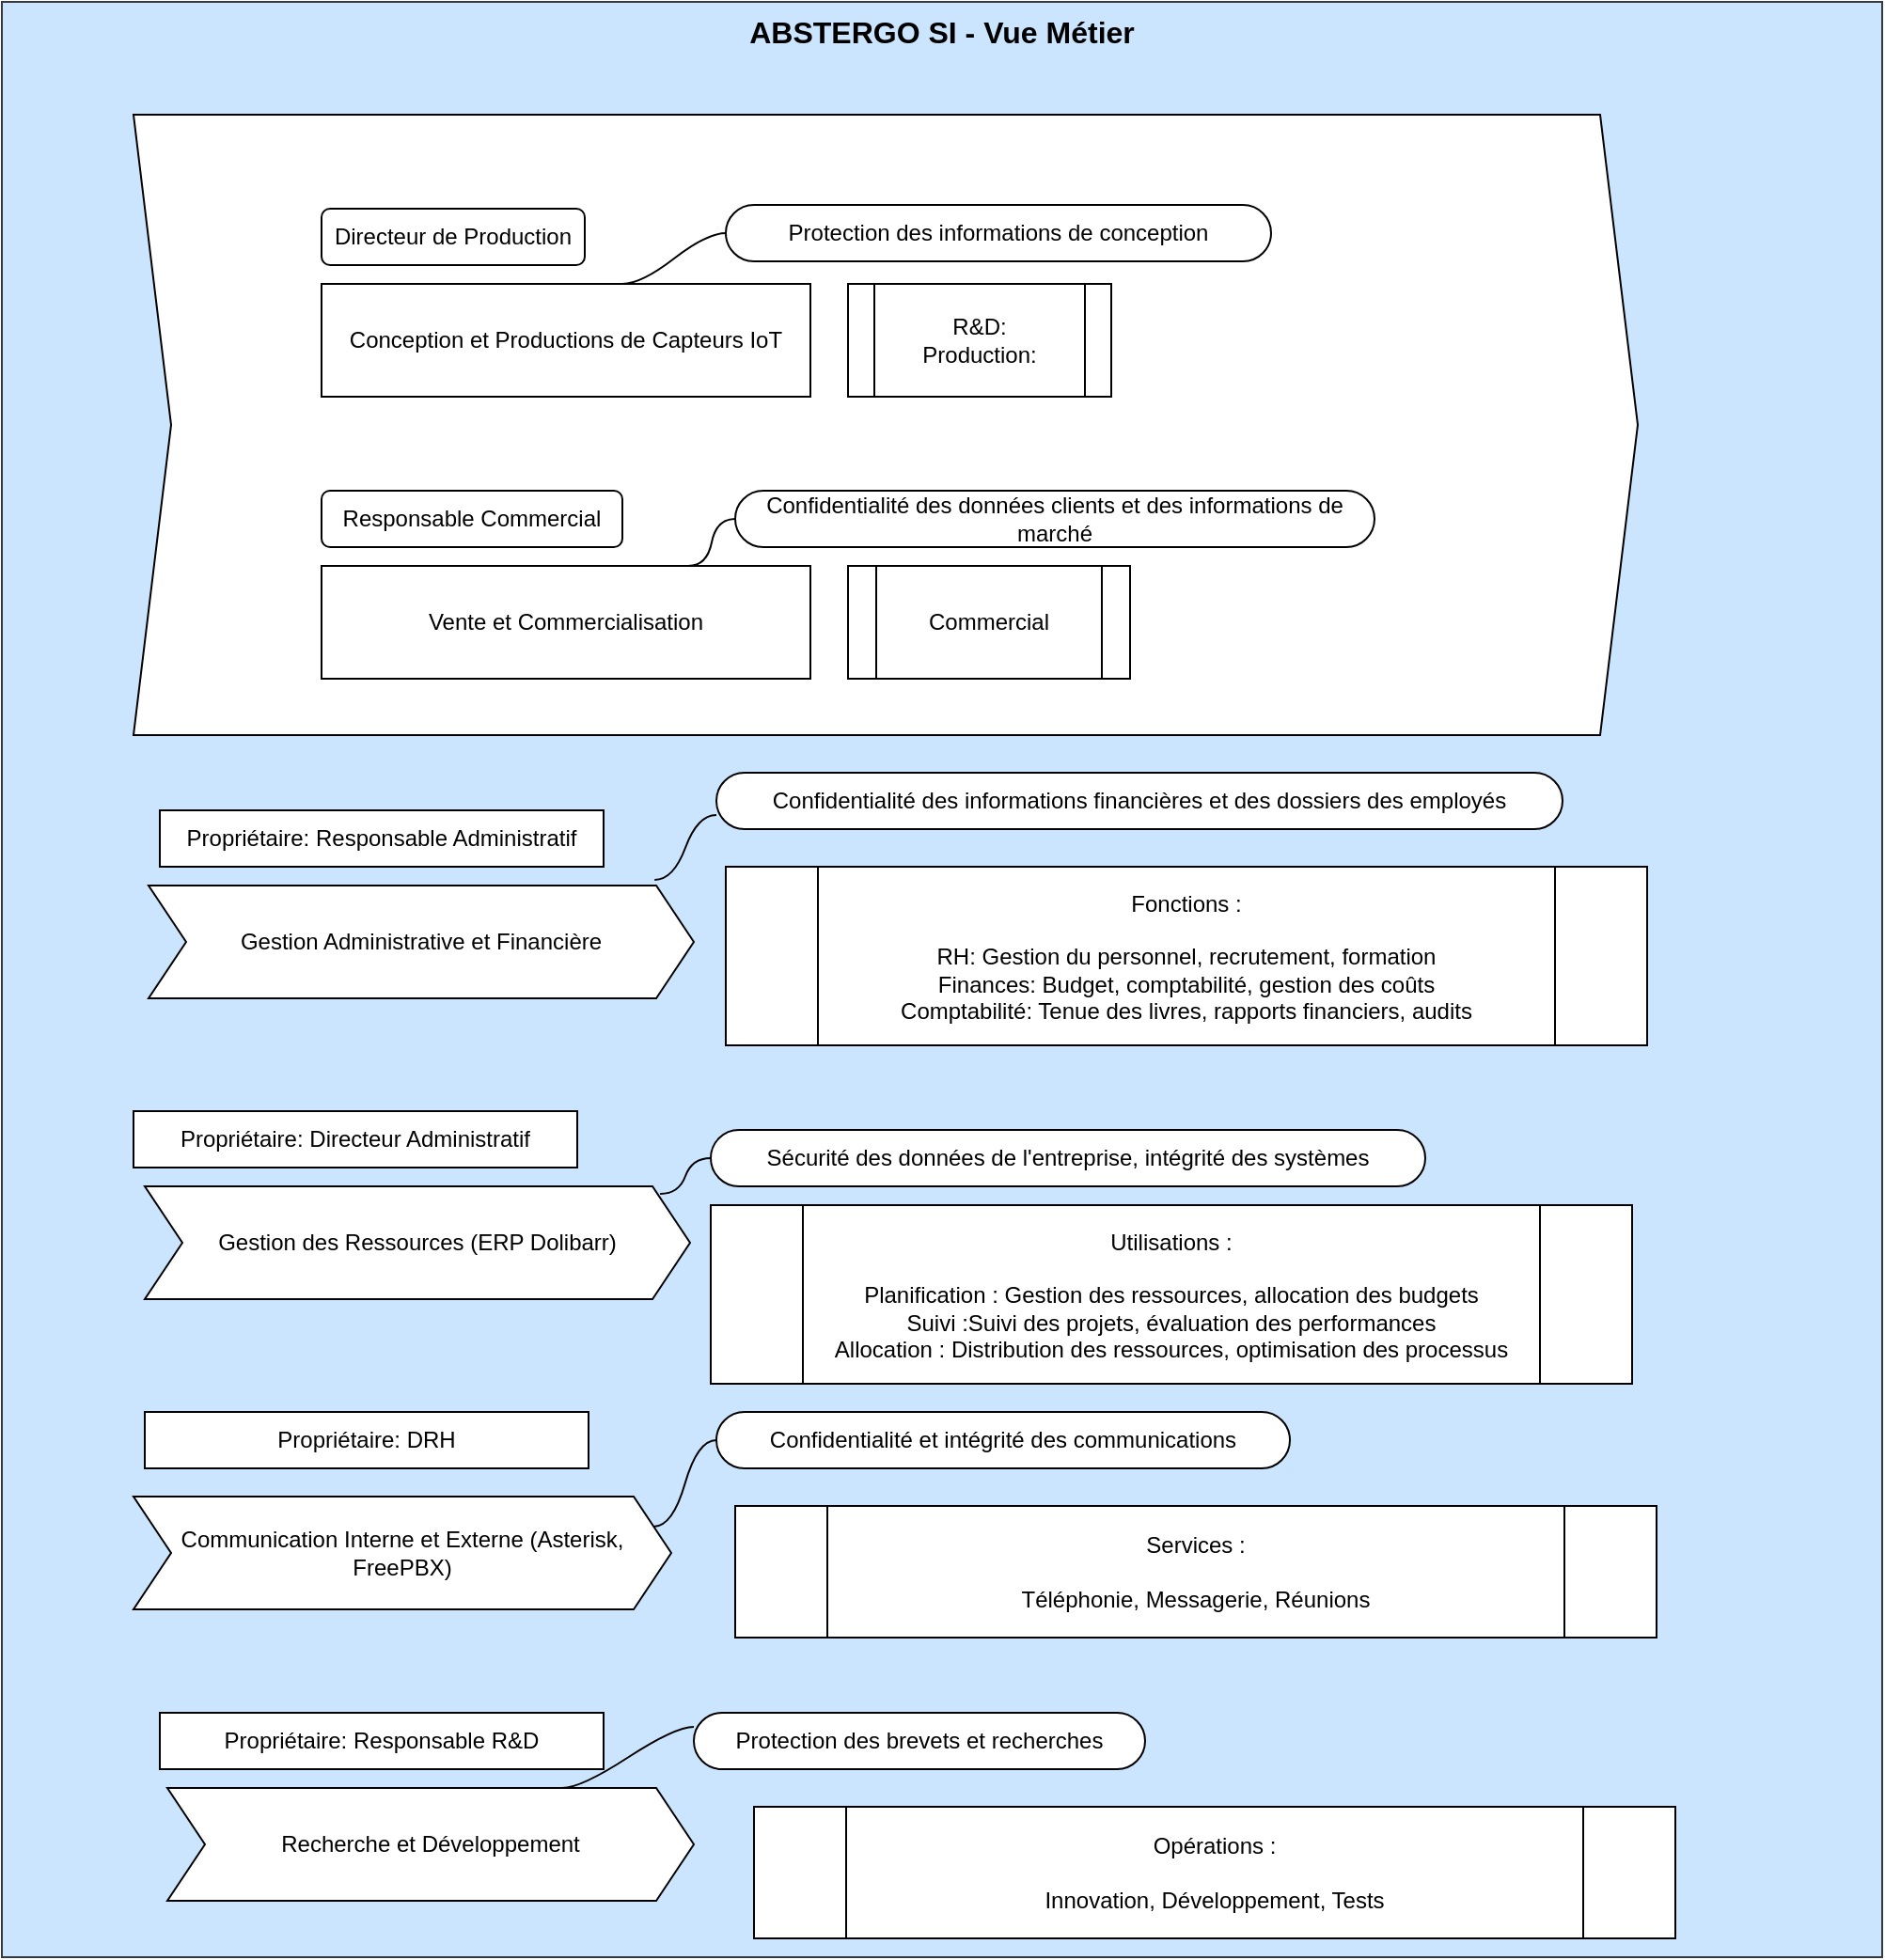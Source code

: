 <mxfile version="22.1.5" type="github">
  <diagram name="Page-1" id="KYuWMJmiR7H3UaC-g5s9">
    <mxGraphModel dx="1687" dy="878" grid="1" gridSize="10" guides="1" tooltips="1" connect="1" arrows="1" fold="1" page="1" pageScale="1" pageWidth="827" pageHeight="1169" math="0" shadow="0">
      <root>
        <mxCell id="0" />
        <mxCell id="1" parent="0" />
        <mxCell id="J_kNGodoUKY9twf9flr4-1" value="&lt;font size=&quot;1&quot;&gt;&lt;b&gt;&lt;font style=&quot;font-size: 16px;&quot;&gt;ABSTERGO SI - Vue Métier &lt;/font&gt;&lt;/b&gt;&lt;/font&gt;" style="rounded=0;whiteSpace=wrap;html=1;verticalAlign=top;align=center;fillColor=#cce5ff;strokeColor=#36393d;movable=1;resizable=1;rotatable=1;deletable=1;editable=1;locked=0;connectable=1;" vertex="1" parent="1">
          <mxGeometry x="40" y="40" width="1000" height="1040" as="geometry" />
        </mxCell>
        <mxCell id="J_kNGodoUKY9twf9flr4-2" value="" style="shape=step;perimeter=stepPerimeter;whiteSpace=wrap;html=1;fixedSize=1;" vertex="1" parent="1">
          <mxGeometry x="110" y="100" width="800" height="330" as="geometry" />
        </mxCell>
        <mxCell id="J_kNGodoUKY9twf9flr4-3" value="Conception et Productions de Capteurs IoT" style="rounded=0;whiteSpace=wrap;html=1;" vertex="1" parent="1">
          <mxGeometry x="210" y="190" width="260" height="60" as="geometry" />
        </mxCell>
        <mxCell id="J_kNGodoUKY9twf9flr4-4" value="Vente et Commercialisation" style="rounded=0;whiteSpace=wrap;html=1;" vertex="1" parent="1">
          <mxGeometry x="210" y="340" width="260" height="60" as="geometry" />
        </mxCell>
        <mxCell id="J_kNGodoUKY9twf9flr4-5" value="Directeur de Production" style="rounded=1;whiteSpace=wrap;html=1;" vertex="1" parent="1">
          <mxGeometry x="210" y="150" width="140" height="30" as="geometry" />
        </mxCell>
        <mxCell id="J_kNGodoUKY9twf9flr4-7" value="Responsable Commercial" style="rounded=1;whiteSpace=wrap;html=1;" vertex="1" parent="1">
          <mxGeometry x="210" y="300" width="160" height="30" as="geometry" />
        </mxCell>
        <mxCell id="J_kNGodoUKY9twf9flr4-8" value="R&amp;amp;D:&lt;br&gt;Production:" style="shape=process;whiteSpace=wrap;html=1;backgroundOutline=1;" vertex="1" parent="1">
          <mxGeometry x="490" y="190" width="140" height="60" as="geometry" />
        </mxCell>
        <mxCell id="J_kNGodoUKY9twf9flr4-9" value="Commercial" style="shape=process;whiteSpace=wrap;html=1;backgroundOutline=1;" vertex="1" parent="1">
          <mxGeometry x="490" y="340" width="150" height="60" as="geometry" />
        </mxCell>
        <mxCell id="J_kNGodoUKY9twf9flr4-11" value="Protection des informations de conception" style="whiteSpace=wrap;html=1;rounded=1;arcSize=50;align=center;verticalAlign=middle;strokeWidth=1;autosize=1;spacing=4;treeFolding=1;treeMoving=1;newEdgeStyle={&quot;edgeStyle&quot;:&quot;entityRelationEdgeStyle&quot;,&quot;startArrow&quot;:&quot;none&quot;,&quot;endArrow&quot;:&quot;none&quot;,&quot;segment&quot;:10,&quot;curved&quot;:1,&quot;sourcePerimeterSpacing&quot;:0,&quot;targetPerimeterSpacing&quot;:0};" vertex="1" parent="1">
          <mxGeometry x="425" y="148" width="290" height="30" as="geometry" />
        </mxCell>
        <mxCell id="J_kNGodoUKY9twf9flr4-12" value="" style="edgeStyle=entityRelationEdgeStyle;startArrow=none;endArrow=none;segment=10;curved=1;sourcePerimeterSpacing=0;targetPerimeterSpacing=0;rounded=0;" edge="1" target="J_kNGodoUKY9twf9flr4-11" parent="1">
          <mxGeometry relative="1" as="geometry">
            <mxPoint x="370" y="190" as="sourcePoint" />
          </mxGeometry>
        </mxCell>
        <mxCell id="J_kNGodoUKY9twf9flr4-14" style="edgeStyle=entityRelationEdgeStyle;rounded=0;orthogonalLoop=1;jettySize=auto;html=1;startArrow=none;endArrow=none;segment=10;curved=1;sourcePerimeterSpacing=0;targetPerimeterSpacing=0;entryX=0.75;entryY=0;entryDx=0;entryDy=0;" edge="1" parent="1" source="J_kNGodoUKY9twf9flr4-13" target="J_kNGodoUKY9twf9flr4-4">
          <mxGeometry relative="1" as="geometry" />
        </mxCell>
        <mxCell id="J_kNGodoUKY9twf9flr4-13" value="Confidentialité des données clients et des informations de marché" style="whiteSpace=wrap;html=1;rounded=1;arcSize=50;align=center;verticalAlign=middle;strokeWidth=1;autosize=1;spacing=4;treeFolding=1;treeMoving=1;newEdgeStyle={&quot;edgeStyle&quot;:&quot;entityRelationEdgeStyle&quot;,&quot;startArrow&quot;:&quot;none&quot;,&quot;endArrow&quot;:&quot;none&quot;,&quot;segment&quot;:10,&quot;curved&quot;:1,&quot;sourcePerimeterSpacing&quot;:0,&quot;targetPerimeterSpacing&quot;:0};" vertex="1" parent="1">
          <mxGeometry x="430" y="300" width="340" height="30" as="geometry" />
        </mxCell>
        <mxCell id="J_kNGodoUKY9twf9flr4-15" value="Gestion Administrative et Financière" style="shape=step;perimeter=stepPerimeter;whiteSpace=wrap;html=1;fixedSize=1;" vertex="1" parent="1">
          <mxGeometry x="118" y="510" width="290" height="60" as="geometry" />
        </mxCell>
        <mxCell id="J_kNGodoUKY9twf9flr4-16" value="Gestion des Ressources (ERP Dolibarr)" style="shape=step;perimeter=stepPerimeter;whiteSpace=wrap;html=1;fixedSize=1;" vertex="1" parent="1">
          <mxGeometry x="116" y="670" width="290" height="60" as="geometry" />
        </mxCell>
        <mxCell id="J_kNGodoUKY9twf9flr4-17" value="Communication Interne et Externe (Asterisk, FreePBX)" style="shape=step;perimeter=stepPerimeter;whiteSpace=wrap;html=1;fixedSize=1;" vertex="1" parent="1">
          <mxGeometry x="110" y="835" width="286" height="60" as="geometry" />
        </mxCell>
        <mxCell id="J_kNGodoUKY9twf9flr4-18" value="Recherche et Développement" style="shape=step;perimeter=stepPerimeter;whiteSpace=wrap;html=1;fixedSize=1;" vertex="1" parent="1">
          <mxGeometry x="128" y="990" width="280" height="60" as="geometry" />
        </mxCell>
        <mxCell id="J_kNGodoUKY9twf9flr4-31" style="edgeStyle=entityRelationEdgeStyle;rounded=0;orthogonalLoop=1;jettySize=auto;html=1;startArrow=none;endArrow=none;segment=10;curved=1;sourcePerimeterSpacing=0;targetPerimeterSpacing=0;exitX=0;exitY=0.25;exitDx=0;exitDy=0;entryX=0.75;entryY=0;entryDx=0;entryDy=0;" edge="1" parent="1" source="J_kNGodoUKY9twf9flr4-20" target="J_kNGodoUKY9twf9flr4-18">
          <mxGeometry relative="1" as="geometry" />
        </mxCell>
        <mxCell id="J_kNGodoUKY9twf9flr4-20" value="Protection des brevets et recherches" style="whiteSpace=wrap;html=1;rounded=1;arcSize=50;align=center;verticalAlign=middle;strokeWidth=1;autosize=1;spacing=4;treeFolding=1;treeMoving=1;newEdgeStyle={&quot;edgeStyle&quot;:&quot;entityRelationEdgeStyle&quot;,&quot;startArrow&quot;:&quot;none&quot;,&quot;endArrow&quot;:&quot;none&quot;,&quot;segment&quot;:10,&quot;curved&quot;:1,&quot;sourcePerimeterSpacing&quot;:0,&quot;targetPerimeterSpacing&quot;:0};" vertex="1" parent="1">
          <mxGeometry x="408" y="950" width="240" height="30" as="geometry" />
        </mxCell>
        <mxCell id="J_kNGodoUKY9twf9flr4-30" style="edgeStyle=entityRelationEdgeStyle;rounded=0;orthogonalLoop=1;jettySize=auto;html=1;startArrow=none;endArrow=none;segment=10;curved=1;sourcePerimeterSpacing=0;targetPerimeterSpacing=0;exitX=0;exitY=0.5;exitDx=0;exitDy=0;entryX=1;entryY=0.25;entryDx=0;entryDy=0;" edge="1" parent="1" source="J_kNGodoUKY9twf9flr4-21" target="J_kNGodoUKY9twf9flr4-17">
          <mxGeometry relative="1" as="geometry" />
        </mxCell>
        <mxCell id="J_kNGodoUKY9twf9flr4-21" value="Confidentialité et intégrité des communications" style="whiteSpace=wrap;html=1;rounded=1;arcSize=50;align=center;verticalAlign=middle;strokeWidth=1;autosize=1;spacing=4;treeFolding=1;treeMoving=1;newEdgeStyle={&quot;edgeStyle&quot;:&quot;entityRelationEdgeStyle&quot;,&quot;startArrow&quot;:&quot;none&quot;,&quot;endArrow&quot;:&quot;none&quot;,&quot;segment&quot;:10,&quot;curved&quot;:1,&quot;sourcePerimeterSpacing&quot;:0,&quot;targetPerimeterSpacing&quot;:0};" vertex="1" parent="1">
          <mxGeometry x="420" y="790" width="305" height="30" as="geometry" />
        </mxCell>
        <mxCell id="J_kNGodoUKY9twf9flr4-22" value="Sécurité des données de l&#39;entreprise, intégrité des systèmes" style="whiteSpace=wrap;html=1;rounded=1;arcSize=50;align=center;verticalAlign=middle;strokeWidth=1;autosize=1;spacing=4;treeFolding=1;treeMoving=1;newEdgeStyle={&quot;edgeStyle&quot;:&quot;entityRelationEdgeStyle&quot;,&quot;startArrow&quot;:&quot;none&quot;,&quot;endArrow&quot;:&quot;none&quot;,&quot;segment&quot;:10,&quot;curved&quot;:1,&quot;sourcePerimeterSpacing&quot;:0,&quot;targetPerimeterSpacing&quot;:0};" vertex="1" parent="1">
          <mxGeometry x="417" y="640" width="380" height="30" as="geometry" />
        </mxCell>
        <mxCell id="J_kNGodoUKY9twf9flr4-23" value="Confidentialité des informations financières et des dossiers des employés" style="whiteSpace=wrap;html=1;rounded=1;arcSize=50;align=center;verticalAlign=middle;strokeWidth=1;autosize=1;spacing=4;treeFolding=1;treeMoving=1;newEdgeStyle={&quot;edgeStyle&quot;:&quot;entityRelationEdgeStyle&quot;,&quot;startArrow&quot;:&quot;none&quot;,&quot;endArrow&quot;:&quot;none&quot;,&quot;segment&quot;:10,&quot;curved&quot;:1,&quot;sourcePerimeterSpacing&quot;:0,&quot;targetPerimeterSpacing&quot;:0};" vertex="1" parent="1">
          <mxGeometry x="420" y="450" width="450" height="30" as="geometry" />
        </mxCell>
        <mxCell id="J_kNGodoUKY9twf9flr4-24" value="Fonctions :&lt;br&gt;&lt;br&gt;RH: Gestion du personnel, recrutement, formation&lt;br&gt;Finances: Budget, comptabilité, gestion des coûts&lt;br&gt;Comptabilité: Tenue des livres, rapports financiers, audits" style="shape=process;whiteSpace=wrap;html=1;backgroundOutline=1;" vertex="1" parent="1">
          <mxGeometry x="425" y="500" width="490" height="95" as="geometry" />
        </mxCell>
        <mxCell id="J_kNGodoUKY9twf9flr4-25" value="Propriétaire: Responsable Administratif" style="rounded=0;whiteSpace=wrap;html=1;" vertex="1" parent="1">
          <mxGeometry x="124" y="470" width="236" height="30" as="geometry" />
        </mxCell>
        <mxCell id="J_kNGodoUKY9twf9flr4-26" value="Propriétaire: Directeur Administratif" style="rounded=0;whiteSpace=wrap;html=1;" vertex="1" parent="1">
          <mxGeometry x="110" y="630" width="236" height="30" as="geometry" />
        </mxCell>
        <mxCell id="J_kNGodoUKY9twf9flr4-27" value="Utilisations :&lt;br&gt;&lt;br&gt;Planification : Gestion des ressources, allocation des budgets&lt;br&gt;Suivi :Suivi des projets, évaluation des performances&lt;br&gt;Allocation : Distribution des ressources, optimisation des processus" style="shape=process;whiteSpace=wrap;html=1;backgroundOutline=1;" vertex="1" parent="1">
          <mxGeometry x="417" y="680" width="490" height="95" as="geometry" />
        </mxCell>
        <mxCell id="J_kNGodoUKY9twf9flr4-28" style="edgeStyle=entityRelationEdgeStyle;rounded=0;orthogonalLoop=1;jettySize=auto;html=1;startArrow=none;endArrow=none;segment=10;curved=1;sourcePerimeterSpacing=0;targetPerimeterSpacing=0;exitX=0;exitY=0.75;exitDx=0;exitDy=0;entryX=0.928;entryY=-0.05;entryDx=0;entryDy=0;entryPerimeter=0;" edge="1" parent="1" source="J_kNGodoUKY9twf9flr4-23" target="J_kNGodoUKY9twf9flr4-15">
          <mxGeometry relative="1" as="geometry" />
        </mxCell>
        <mxCell id="J_kNGodoUKY9twf9flr4-29" style="edgeStyle=entityRelationEdgeStyle;rounded=0;orthogonalLoop=1;jettySize=auto;html=1;startArrow=none;endArrow=none;segment=10;curved=1;sourcePerimeterSpacing=0;targetPerimeterSpacing=0;exitX=0;exitY=0.5;exitDx=0;exitDy=0;entryX=0.945;entryY=0.067;entryDx=0;entryDy=0;entryPerimeter=0;" edge="1" parent="1" source="J_kNGodoUKY9twf9flr4-22" target="J_kNGodoUKY9twf9flr4-16">
          <mxGeometry relative="1" as="geometry" />
        </mxCell>
        <mxCell id="J_kNGodoUKY9twf9flr4-32" value="Services :&lt;br&gt;&lt;br&gt;Téléphonie, Messagerie, Réunions" style="shape=process;whiteSpace=wrap;html=1;backgroundOutline=1;" vertex="1" parent="1">
          <mxGeometry x="430" y="840" width="490" height="70" as="geometry" />
        </mxCell>
        <mxCell id="J_kNGodoUKY9twf9flr4-33" value="Opérations :&lt;br&gt;&lt;br&gt;Innovation, Développement, Tests" style="shape=process;whiteSpace=wrap;html=1;backgroundOutline=1;" vertex="1" parent="1">
          <mxGeometry x="440" y="1000" width="490" height="70" as="geometry" />
        </mxCell>
        <mxCell id="J_kNGodoUKY9twf9flr4-36" value="Propriétaire: DRH" style="rounded=0;whiteSpace=wrap;html=1;" vertex="1" parent="1">
          <mxGeometry x="116" y="790" width="236" height="30" as="geometry" />
        </mxCell>
        <mxCell id="J_kNGodoUKY9twf9flr4-37" value="Propriétaire: Responsable R&amp;amp;D" style="rounded=0;whiteSpace=wrap;html=1;" vertex="1" parent="1">
          <mxGeometry x="124" y="950" width="236" height="30" as="geometry" />
        </mxCell>
      </root>
    </mxGraphModel>
  </diagram>
</mxfile>
